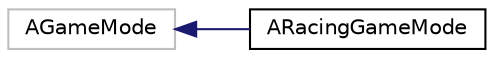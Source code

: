 digraph "Graphical Class Hierarchy"
{
 // LATEX_PDF_SIZE
  edge [fontname="Helvetica",fontsize="10",labelfontname="Helvetica",labelfontsize="10"];
  node [fontname="Helvetica",fontsize="10",shape=record];
  rankdir="LR";
  Node41 [label="AGameMode",height=0.2,width=0.4,color="grey75", fillcolor="white", style="filled",tooltip=" "];
  Node41 -> Node0 [dir="back",color="midnightblue",fontsize="10",style="solid",fontname="Helvetica"];
  Node0 [label="ARacingGameMode",height=0.2,width=0.4,color="black", fillcolor="white", style="filled",URL="$class_a_racing_game_mode.html",tooltip=" "];
}
